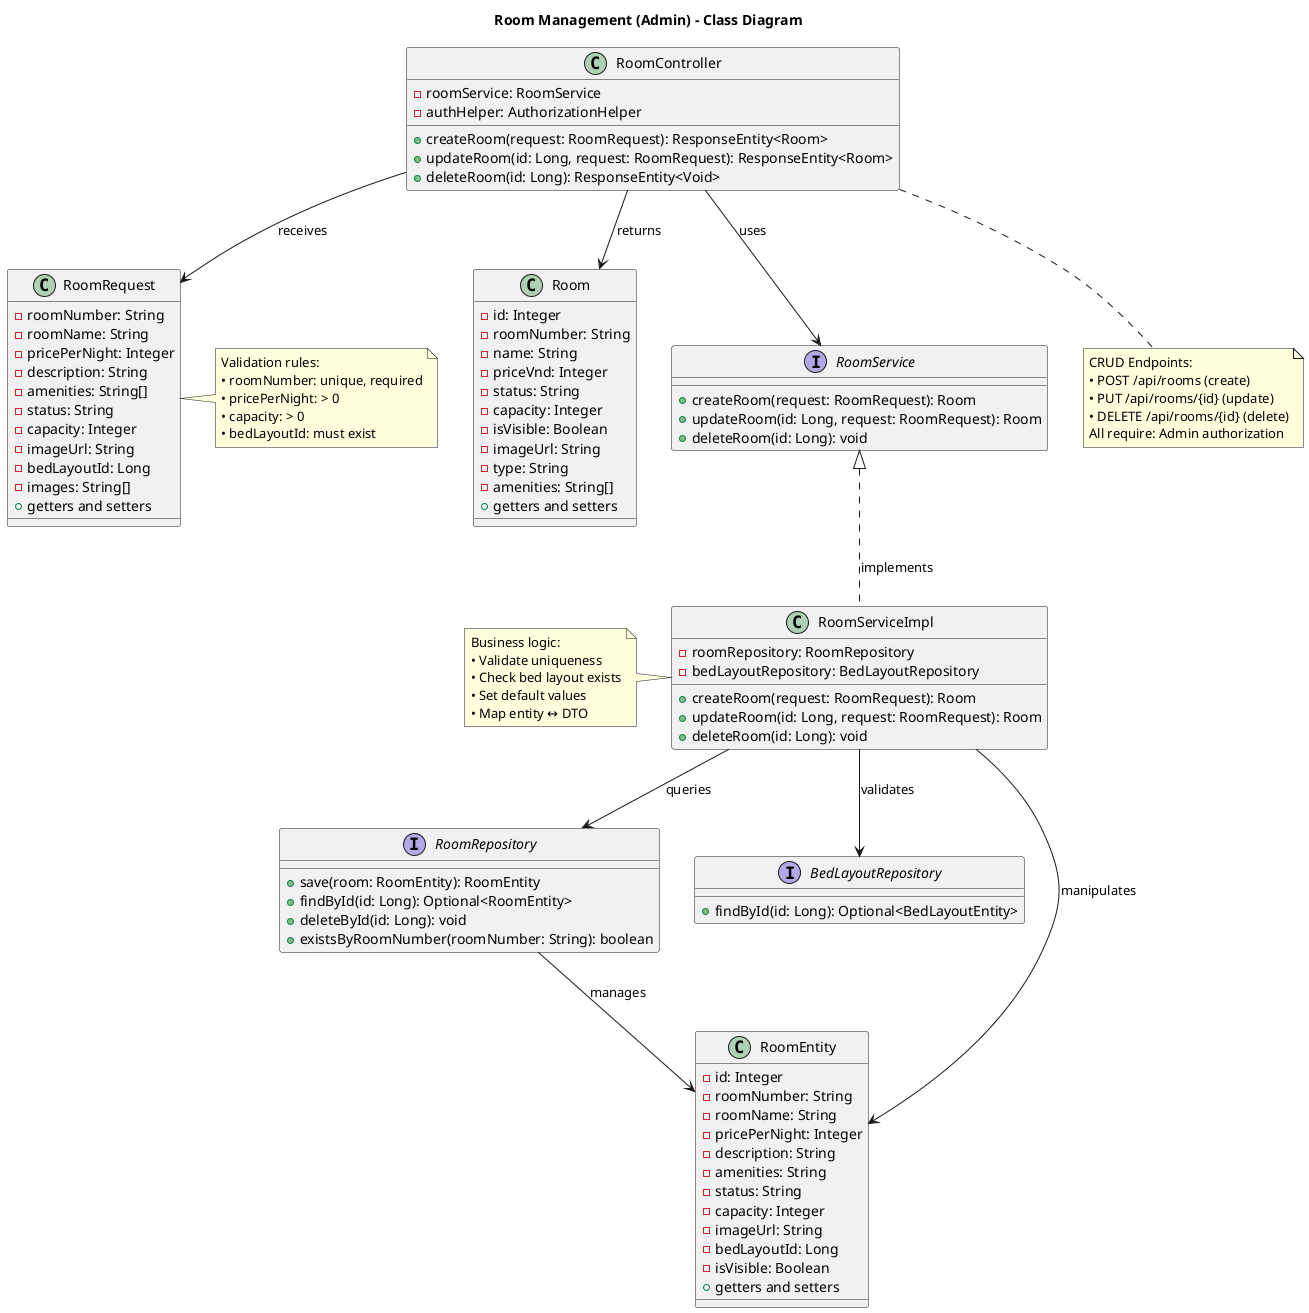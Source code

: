 @startuml room_management_class_diagram

' Room Management (CRUD) - Class Diagram
title Room Management (Admin) - Class Diagram

' DTOs
class RoomRequest {
  - roomNumber: String
  - roomName: String
  - pricePerNight: Integer
  - description: String
  - amenities: String[]
  - status: String
  - capacity: Integer
  - imageUrl: String
  - bedLayoutId: Long
  - images: String[]
  + getters and setters
}

class Room {
  - id: Integer
  - roomNumber: String
  - name: String
  - priceVnd: Integer
  - status: String
  - capacity: Integer
  - isVisible: Boolean
  - imageUrl: String
  - type: String
  - amenities: String[]
  + getters and setters
}

' Controller Layer
class RoomController {
  - roomService: RoomService
  - authHelper: AuthorizationHelper
  + createRoom(request: RoomRequest): ResponseEntity<Room>
  + updateRoom(id: Long, request: RoomRequest): ResponseEntity<Room>
  + deleteRoom(id: Long): ResponseEntity<Void>
}

' Service Layer
interface RoomService {
  + createRoom(request: RoomRequest): Room
  + updateRoom(id: Long, request: RoomRequest): Room
  + deleteRoom(id: Long): void
}

class RoomServiceImpl {
  - roomRepository: RoomRepository
  - bedLayoutRepository: BedLayoutRepository
  + createRoom(request: RoomRequest): Room
  + updateRoom(id: Long, request: RoomRequest): Room
  + deleteRoom(id: Long): void
}

' Repository Layer
interface RoomRepository {
  + save(room: RoomEntity): RoomEntity
  + findById(id: Long): Optional<RoomEntity>
  + deleteById(id: Long): void
  + existsByRoomNumber(roomNumber: String): boolean
}

interface BedLayoutRepository {
  + findById(id: Long): Optional<BedLayoutEntity>
}

' Entity
class RoomEntity {
  - id: Integer
  - roomNumber: String
  - roomName: String
  - pricePerNight: Integer
  - description: String
  - amenities: String
  - status: String
  - capacity: Integer
  - imageUrl: String
  - bedLayoutId: Long
  - isVisible: Boolean
  + getters and setters
}

' Relationships
RoomController --> RoomService : uses
RoomController --> RoomRequest : receives
RoomController --> Room : returns

RoomService <|.. RoomServiceImpl : implements
RoomServiceImpl --> RoomRepository : queries
RoomServiceImpl --> BedLayoutRepository : validates
RoomServiceImpl --> RoomEntity : manipulates

RoomRepository --> RoomEntity : manages

' Notes
note right of RoomRequest
  Validation rules:
  • roomNumber: unique, required
  • pricePerNight: > 0
  • capacity: > 0
  • bedLayoutId: must exist
end note

note bottom of RoomController
  CRUD Endpoints:
  • POST /api/rooms (create)
  • PUT /api/rooms/{id} (update)
  • DELETE /api/rooms/{id} (delete)
  All require: Admin authorization
end note

note left of RoomServiceImpl
  Business logic:
  • Validate uniqueness
  • Check bed layout exists
  • Set default values
  • Map entity ↔ DTO
end note

@enduml

